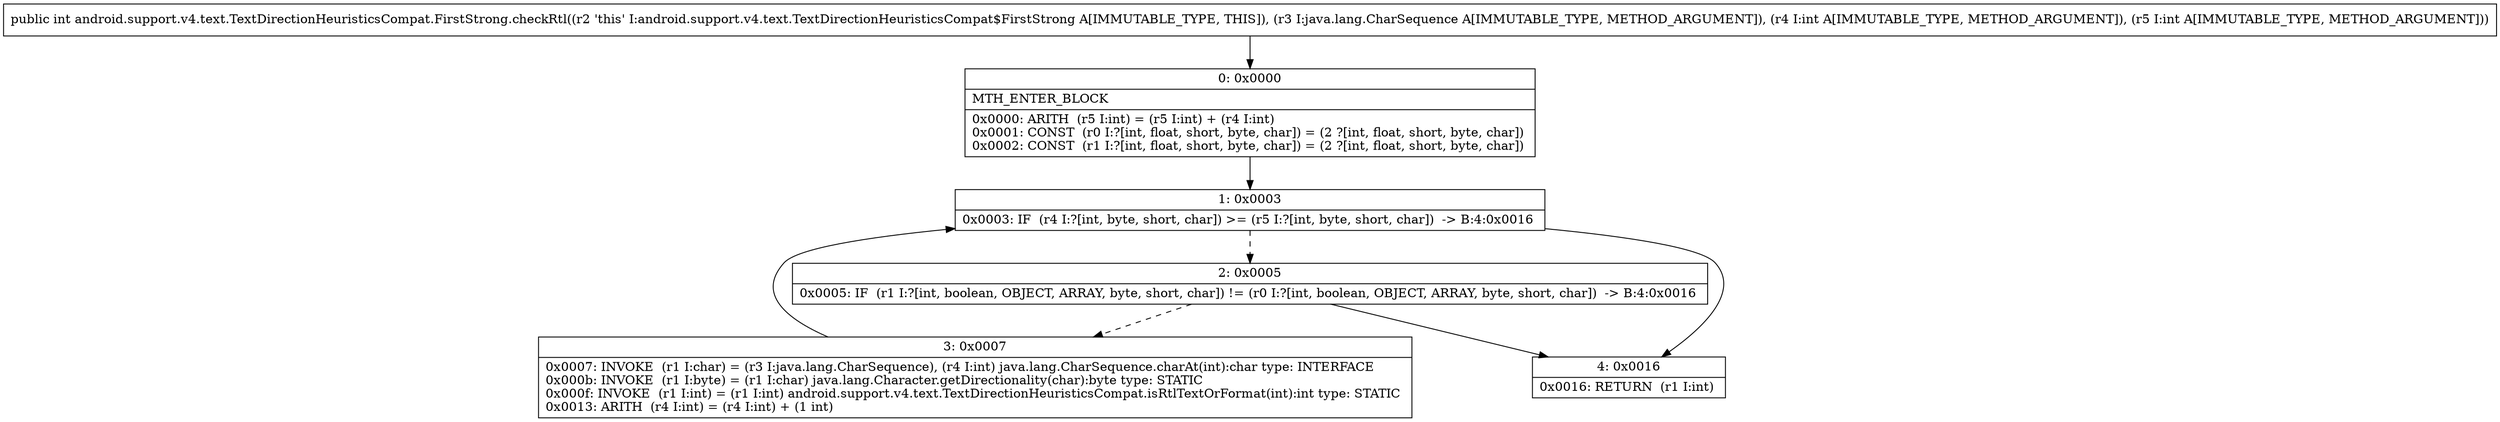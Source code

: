digraph "CFG forandroid.support.v4.text.TextDirectionHeuristicsCompat.FirstStrong.checkRtl(Ljava\/lang\/CharSequence;II)I" {
Node_0 [shape=record,label="{0\:\ 0x0000|MTH_ENTER_BLOCK\l|0x0000: ARITH  (r5 I:int) = (r5 I:int) + (r4 I:int) \l0x0001: CONST  (r0 I:?[int, float, short, byte, char]) = (2 ?[int, float, short, byte, char]) \l0x0002: CONST  (r1 I:?[int, float, short, byte, char]) = (2 ?[int, float, short, byte, char]) \l}"];
Node_1 [shape=record,label="{1\:\ 0x0003|0x0003: IF  (r4 I:?[int, byte, short, char]) \>= (r5 I:?[int, byte, short, char])  \-\> B:4:0x0016 \l}"];
Node_2 [shape=record,label="{2\:\ 0x0005|0x0005: IF  (r1 I:?[int, boolean, OBJECT, ARRAY, byte, short, char]) != (r0 I:?[int, boolean, OBJECT, ARRAY, byte, short, char])  \-\> B:4:0x0016 \l}"];
Node_3 [shape=record,label="{3\:\ 0x0007|0x0007: INVOKE  (r1 I:char) = (r3 I:java.lang.CharSequence), (r4 I:int) java.lang.CharSequence.charAt(int):char type: INTERFACE \l0x000b: INVOKE  (r1 I:byte) = (r1 I:char) java.lang.Character.getDirectionality(char):byte type: STATIC \l0x000f: INVOKE  (r1 I:int) = (r1 I:int) android.support.v4.text.TextDirectionHeuristicsCompat.isRtlTextOrFormat(int):int type: STATIC \l0x0013: ARITH  (r4 I:int) = (r4 I:int) + (1 int) \l}"];
Node_4 [shape=record,label="{4\:\ 0x0016|0x0016: RETURN  (r1 I:int) \l}"];
MethodNode[shape=record,label="{public int android.support.v4.text.TextDirectionHeuristicsCompat.FirstStrong.checkRtl((r2 'this' I:android.support.v4.text.TextDirectionHeuristicsCompat$FirstStrong A[IMMUTABLE_TYPE, THIS]), (r3 I:java.lang.CharSequence A[IMMUTABLE_TYPE, METHOD_ARGUMENT]), (r4 I:int A[IMMUTABLE_TYPE, METHOD_ARGUMENT]), (r5 I:int A[IMMUTABLE_TYPE, METHOD_ARGUMENT])) }"];
MethodNode -> Node_0;
Node_0 -> Node_1;
Node_1 -> Node_2[style=dashed];
Node_1 -> Node_4;
Node_2 -> Node_3[style=dashed];
Node_2 -> Node_4;
Node_3 -> Node_1;
}

